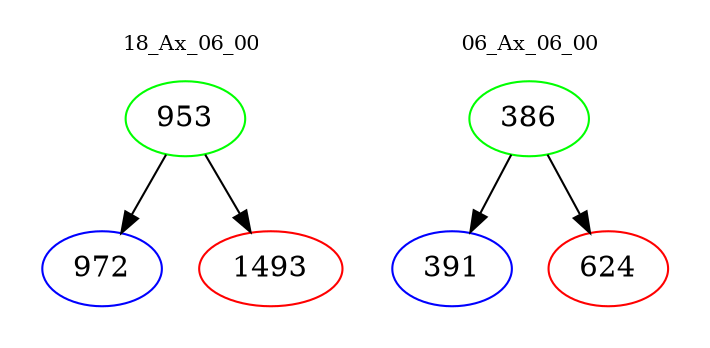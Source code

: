 digraph{
subgraph cluster_0 {
color = white
label = "18_Ax_06_00";
fontsize=10;
T0_953 [label="953", color="green"]
T0_953 -> T0_972 [color="black"]
T0_972 [label="972", color="blue"]
T0_953 -> T0_1493 [color="black"]
T0_1493 [label="1493", color="red"]
}
subgraph cluster_1 {
color = white
label = "06_Ax_06_00";
fontsize=10;
T1_386 [label="386", color="green"]
T1_386 -> T1_391 [color="black"]
T1_391 [label="391", color="blue"]
T1_386 -> T1_624 [color="black"]
T1_624 [label="624", color="red"]
}
}
